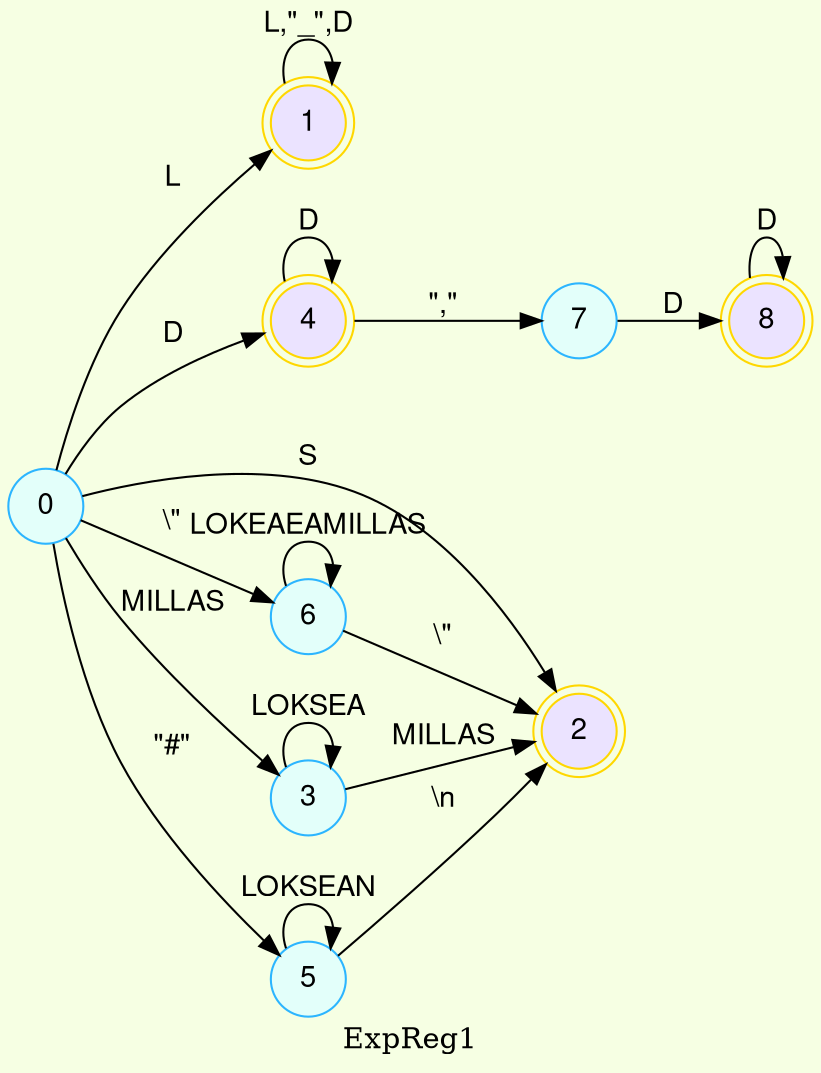 digraph finite_state_machine {
	bgcolor = "#F6FFE3"
	node [fontname="Helvetica,Arial,sans-serif" ]
	edge [fontname="Helvetica,Arial,sans-serif"]
	rankdir=LR;
	node [shape = doublecircle, color = gold fillcolor="#EBE3FF" style =filled];1,2,4,8;
	node [shape = circle, color = "#2CB5FF" fillcolor="#E3FFFA" style =filled];

0->1[label = "L"];
0->2[label = "S"];
0->3[label = "MILLAS"];
0->4[label = "D"];
0->5[label = "\"#\""];
0->6[label = "\\\""];
1->1[label = "L,\"_\",D"];
3->3[label = "LOKSEA"];
3->2[label = "MILLAS"];
4->4[label = "D"];
4->7[label = "\",\""];
7->8[label = "D"];
8->8[label = "D"];
5->5[label = "LOKSEAN"];
5->2[label = "\\n"];
6->6[label = "LOKEAEAMILLAS"];
6->2[label = "\\\""];
label= ExpReg1}